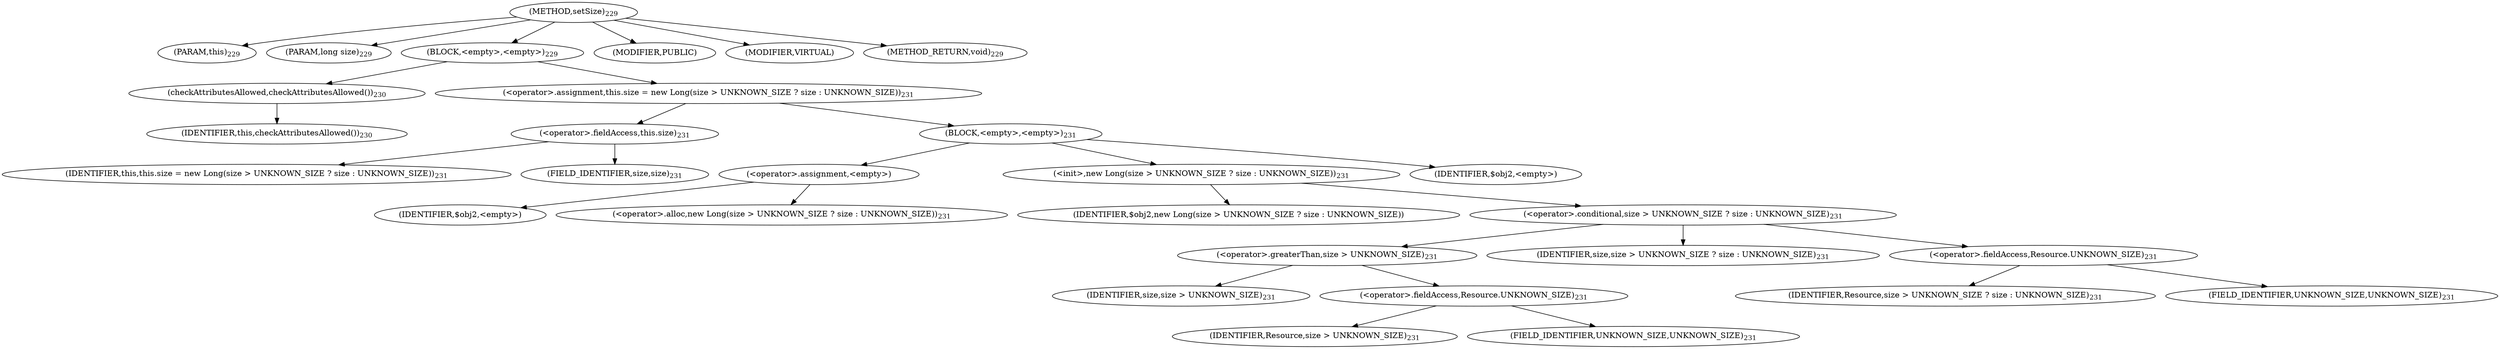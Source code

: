digraph "setSize" {  
"443" [label = <(METHOD,setSize)<SUB>229</SUB>> ]
"42" [label = <(PARAM,this)<SUB>229</SUB>> ]
"444" [label = <(PARAM,long size)<SUB>229</SUB>> ]
"445" [label = <(BLOCK,&lt;empty&gt;,&lt;empty&gt;)<SUB>229</SUB>> ]
"446" [label = <(checkAttributesAllowed,checkAttributesAllowed())<SUB>230</SUB>> ]
"41" [label = <(IDENTIFIER,this,checkAttributesAllowed())<SUB>230</SUB>> ]
"447" [label = <(&lt;operator&gt;.assignment,this.size = new Long(size &gt; UNKNOWN_SIZE ? size : UNKNOWN_SIZE))<SUB>231</SUB>> ]
"448" [label = <(&lt;operator&gt;.fieldAccess,this.size)<SUB>231</SUB>> ]
"43" [label = <(IDENTIFIER,this,this.size = new Long(size &gt; UNKNOWN_SIZE ? size : UNKNOWN_SIZE))<SUB>231</SUB>> ]
"449" [label = <(FIELD_IDENTIFIER,size,size)<SUB>231</SUB>> ]
"450" [label = <(BLOCK,&lt;empty&gt;,&lt;empty&gt;)<SUB>231</SUB>> ]
"451" [label = <(&lt;operator&gt;.assignment,&lt;empty&gt;)> ]
"452" [label = <(IDENTIFIER,$obj2,&lt;empty&gt;)> ]
"453" [label = <(&lt;operator&gt;.alloc,new Long(size &gt; UNKNOWN_SIZE ? size : UNKNOWN_SIZE))<SUB>231</SUB>> ]
"454" [label = <(&lt;init&gt;,new Long(size &gt; UNKNOWN_SIZE ? size : UNKNOWN_SIZE))<SUB>231</SUB>> ]
"455" [label = <(IDENTIFIER,$obj2,new Long(size &gt; UNKNOWN_SIZE ? size : UNKNOWN_SIZE))> ]
"456" [label = <(&lt;operator&gt;.conditional,size &gt; UNKNOWN_SIZE ? size : UNKNOWN_SIZE)<SUB>231</SUB>> ]
"457" [label = <(&lt;operator&gt;.greaterThan,size &gt; UNKNOWN_SIZE)<SUB>231</SUB>> ]
"458" [label = <(IDENTIFIER,size,size &gt; UNKNOWN_SIZE)<SUB>231</SUB>> ]
"459" [label = <(&lt;operator&gt;.fieldAccess,Resource.UNKNOWN_SIZE)<SUB>231</SUB>> ]
"460" [label = <(IDENTIFIER,Resource,size &gt; UNKNOWN_SIZE)<SUB>231</SUB>> ]
"461" [label = <(FIELD_IDENTIFIER,UNKNOWN_SIZE,UNKNOWN_SIZE)<SUB>231</SUB>> ]
"462" [label = <(IDENTIFIER,size,size &gt; UNKNOWN_SIZE ? size : UNKNOWN_SIZE)<SUB>231</SUB>> ]
"463" [label = <(&lt;operator&gt;.fieldAccess,Resource.UNKNOWN_SIZE)<SUB>231</SUB>> ]
"464" [label = <(IDENTIFIER,Resource,size &gt; UNKNOWN_SIZE ? size : UNKNOWN_SIZE)<SUB>231</SUB>> ]
"465" [label = <(FIELD_IDENTIFIER,UNKNOWN_SIZE,UNKNOWN_SIZE)<SUB>231</SUB>> ]
"466" [label = <(IDENTIFIER,$obj2,&lt;empty&gt;)> ]
"467" [label = <(MODIFIER,PUBLIC)> ]
"468" [label = <(MODIFIER,VIRTUAL)> ]
"469" [label = <(METHOD_RETURN,void)<SUB>229</SUB>> ]
  "443" -> "42" 
  "443" -> "444" 
  "443" -> "445" 
  "443" -> "467" 
  "443" -> "468" 
  "443" -> "469" 
  "445" -> "446" 
  "445" -> "447" 
  "446" -> "41" 
  "447" -> "448" 
  "447" -> "450" 
  "448" -> "43" 
  "448" -> "449" 
  "450" -> "451" 
  "450" -> "454" 
  "450" -> "466" 
  "451" -> "452" 
  "451" -> "453" 
  "454" -> "455" 
  "454" -> "456" 
  "456" -> "457" 
  "456" -> "462" 
  "456" -> "463" 
  "457" -> "458" 
  "457" -> "459" 
  "459" -> "460" 
  "459" -> "461" 
  "463" -> "464" 
  "463" -> "465" 
}
